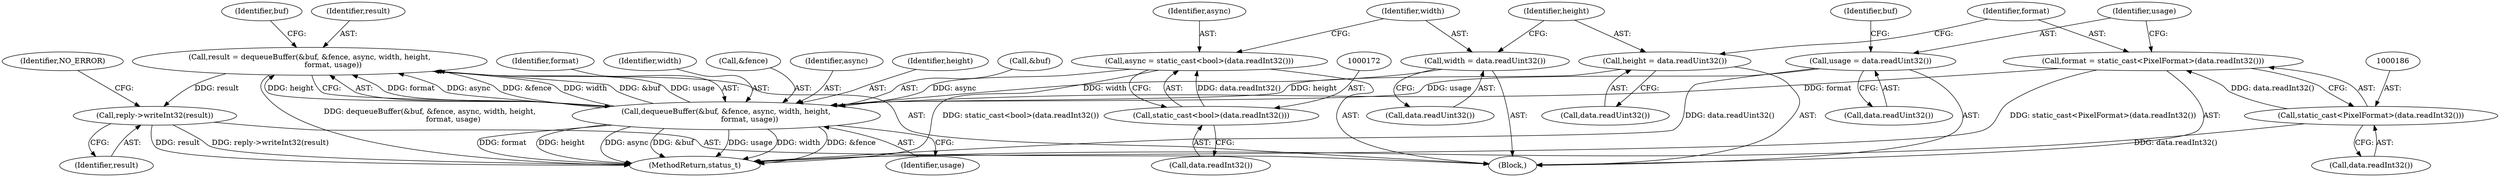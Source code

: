 digraph "0_Android_a30d7d90c4f718e46fb41a99b3d52800e1011b73_0@API" {
"1000224" [label="(Call,reply->writeInt32(result))"];
"1000198" [label="(Call,result = dequeueBuffer(&buf, &fence, async, width, height,\n                    format, usage))"];
"1000200" [label="(Call,dequeueBuffer(&buf, &fence, async, width, height,\n                    format, usage))"];
"1000169" [label="(Call,async = static_cast<bool>(data.readInt32()))"];
"1000171" [label="(Call,static_cast<bool>(data.readInt32()))"];
"1000175" [label="(Call,width = data.readUint32())"];
"1000179" [label="(Call,height = data.readUint32())"];
"1000183" [label="(Call,format = static_cast<PixelFormat>(data.readInt32()))"];
"1000185" [label="(Call,static_cast<PixelFormat>(data.readInt32()))"];
"1000189" [label="(Call,usage = data.readUint32())"];
"1000596" [label="(MethodReturn,status_t)"];
"1000211" [label="(Identifier,buf)"];
"1000189" [label="(Call,usage = data.readUint32())"];
"1000171" [label="(Call,static_cast<bool>(data.readInt32()))"];
"1000207" [label="(Identifier,height)"];
"1000198" [label="(Call,result = dequeueBuffer(&buf, &fence, async, width, height,\n                    format, usage))"];
"1000200" [label="(Call,dequeueBuffer(&buf, &fence, async, width, height,\n                    format, usage))"];
"1000163" [label="(Block,)"];
"1000191" [label="(Call,data.readUint32())"];
"1000169" [label="(Call,async = static_cast<bool>(data.readInt32()))"];
"1000227" [label="(Identifier,NO_ERROR)"];
"1000170" [label="(Identifier,async)"];
"1000224" [label="(Call,reply->writeInt32(result))"];
"1000209" [label="(Identifier,usage)"];
"1000201" [label="(Call,&buf)"];
"1000180" [label="(Identifier,height)"];
"1000187" [label="(Call,data.readInt32())"];
"1000208" [label="(Identifier,format)"];
"1000206" [label="(Identifier,width)"];
"1000194" [label="(Identifier,buf)"];
"1000184" [label="(Identifier,format)"];
"1000183" [label="(Call,format = static_cast<PixelFormat>(data.readInt32()))"];
"1000179" [label="(Call,height = data.readUint32())"];
"1000173" [label="(Call,data.readInt32())"];
"1000203" [label="(Call,&fence)"];
"1000181" [label="(Call,data.readUint32())"];
"1000176" [label="(Identifier,width)"];
"1000225" [label="(Identifier,result)"];
"1000190" [label="(Identifier,usage)"];
"1000185" [label="(Call,static_cast<PixelFormat>(data.readInt32()))"];
"1000175" [label="(Call,width = data.readUint32())"];
"1000199" [label="(Identifier,result)"];
"1000177" [label="(Call,data.readUint32())"];
"1000205" [label="(Identifier,async)"];
"1000224" -> "1000163"  [label="AST: "];
"1000224" -> "1000225"  [label="CFG: "];
"1000225" -> "1000224"  [label="AST: "];
"1000227" -> "1000224"  [label="CFG: "];
"1000224" -> "1000596"  [label="DDG: result"];
"1000224" -> "1000596"  [label="DDG: reply->writeInt32(result)"];
"1000198" -> "1000224"  [label="DDG: result"];
"1000198" -> "1000163"  [label="AST: "];
"1000198" -> "1000200"  [label="CFG: "];
"1000199" -> "1000198"  [label="AST: "];
"1000200" -> "1000198"  [label="AST: "];
"1000211" -> "1000198"  [label="CFG: "];
"1000198" -> "1000596"  [label="DDG: dequeueBuffer(&buf, &fence, async, width, height,\n                    format, usage)"];
"1000200" -> "1000198"  [label="DDG: format"];
"1000200" -> "1000198"  [label="DDG: async"];
"1000200" -> "1000198"  [label="DDG: &fence"];
"1000200" -> "1000198"  [label="DDG: width"];
"1000200" -> "1000198"  [label="DDG: &buf"];
"1000200" -> "1000198"  [label="DDG: usage"];
"1000200" -> "1000198"  [label="DDG: height"];
"1000200" -> "1000209"  [label="CFG: "];
"1000201" -> "1000200"  [label="AST: "];
"1000203" -> "1000200"  [label="AST: "];
"1000205" -> "1000200"  [label="AST: "];
"1000206" -> "1000200"  [label="AST: "];
"1000207" -> "1000200"  [label="AST: "];
"1000208" -> "1000200"  [label="AST: "];
"1000209" -> "1000200"  [label="AST: "];
"1000200" -> "1000596"  [label="DDG: &buf"];
"1000200" -> "1000596"  [label="DDG: usage"];
"1000200" -> "1000596"  [label="DDG: width"];
"1000200" -> "1000596"  [label="DDG: &fence"];
"1000200" -> "1000596"  [label="DDG: format"];
"1000200" -> "1000596"  [label="DDG: height"];
"1000200" -> "1000596"  [label="DDG: async"];
"1000169" -> "1000200"  [label="DDG: async"];
"1000175" -> "1000200"  [label="DDG: width"];
"1000179" -> "1000200"  [label="DDG: height"];
"1000183" -> "1000200"  [label="DDG: format"];
"1000189" -> "1000200"  [label="DDG: usage"];
"1000169" -> "1000163"  [label="AST: "];
"1000169" -> "1000171"  [label="CFG: "];
"1000170" -> "1000169"  [label="AST: "];
"1000171" -> "1000169"  [label="AST: "];
"1000176" -> "1000169"  [label="CFG: "];
"1000169" -> "1000596"  [label="DDG: static_cast<bool>(data.readInt32())"];
"1000171" -> "1000169"  [label="DDG: data.readInt32()"];
"1000171" -> "1000173"  [label="CFG: "];
"1000172" -> "1000171"  [label="AST: "];
"1000173" -> "1000171"  [label="AST: "];
"1000175" -> "1000163"  [label="AST: "];
"1000175" -> "1000177"  [label="CFG: "];
"1000176" -> "1000175"  [label="AST: "];
"1000177" -> "1000175"  [label="AST: "];
"1000180" -> "1000175"  [label="CFG: "];
"1000179" -> "1000163"  [label="AST: "];
"1000179" -> "1000181"  [label="CFG: "];
"1000180" -> "1000179"  [label="AST: "];
"1000181" -> "1000179"  [label="AST: "];
"1000184" -> "1000179"  [label="CFG: "];
"1000183" -> "1000163"  [label="AST: "];
"1000183" -> "1000185"  [label="CFG: "];
"1000184" -> "1000183"  [label="AST: "];
"1000185" -> "1000183"  [label="AST: "];
"1000190" -> "1000183"  [label="CFG: "];
"1000183" -> "1000596"  [label="DDG: static_cast<PixelFormat>(data.readInt32())"];
"1000185" -> "1000183"  [label="DDG: data.readInt32()"];
"1000185" -> "1000187"  [label="CFG: "];
"1000186" -> "1000185"  [label="AST: "];
"1000187" -> "1000185"  [label="AST: "];
"1000185" -> "1000596"  [label="DDG: data.readInt32()"];
"1000189" -> "1000163"  [label="AST: "];
"1000189" -> "1000191"  [label="CFG: "];
"1000190" -> "1000189"  [label="AST: "];
"1000191" -> "1000189"  [label="AST: "];
"1000194" -> "1000189"  [label="CFG: "];
"1000189" -> "1000596"  [label="DDG: data.readUint32()"];
}
